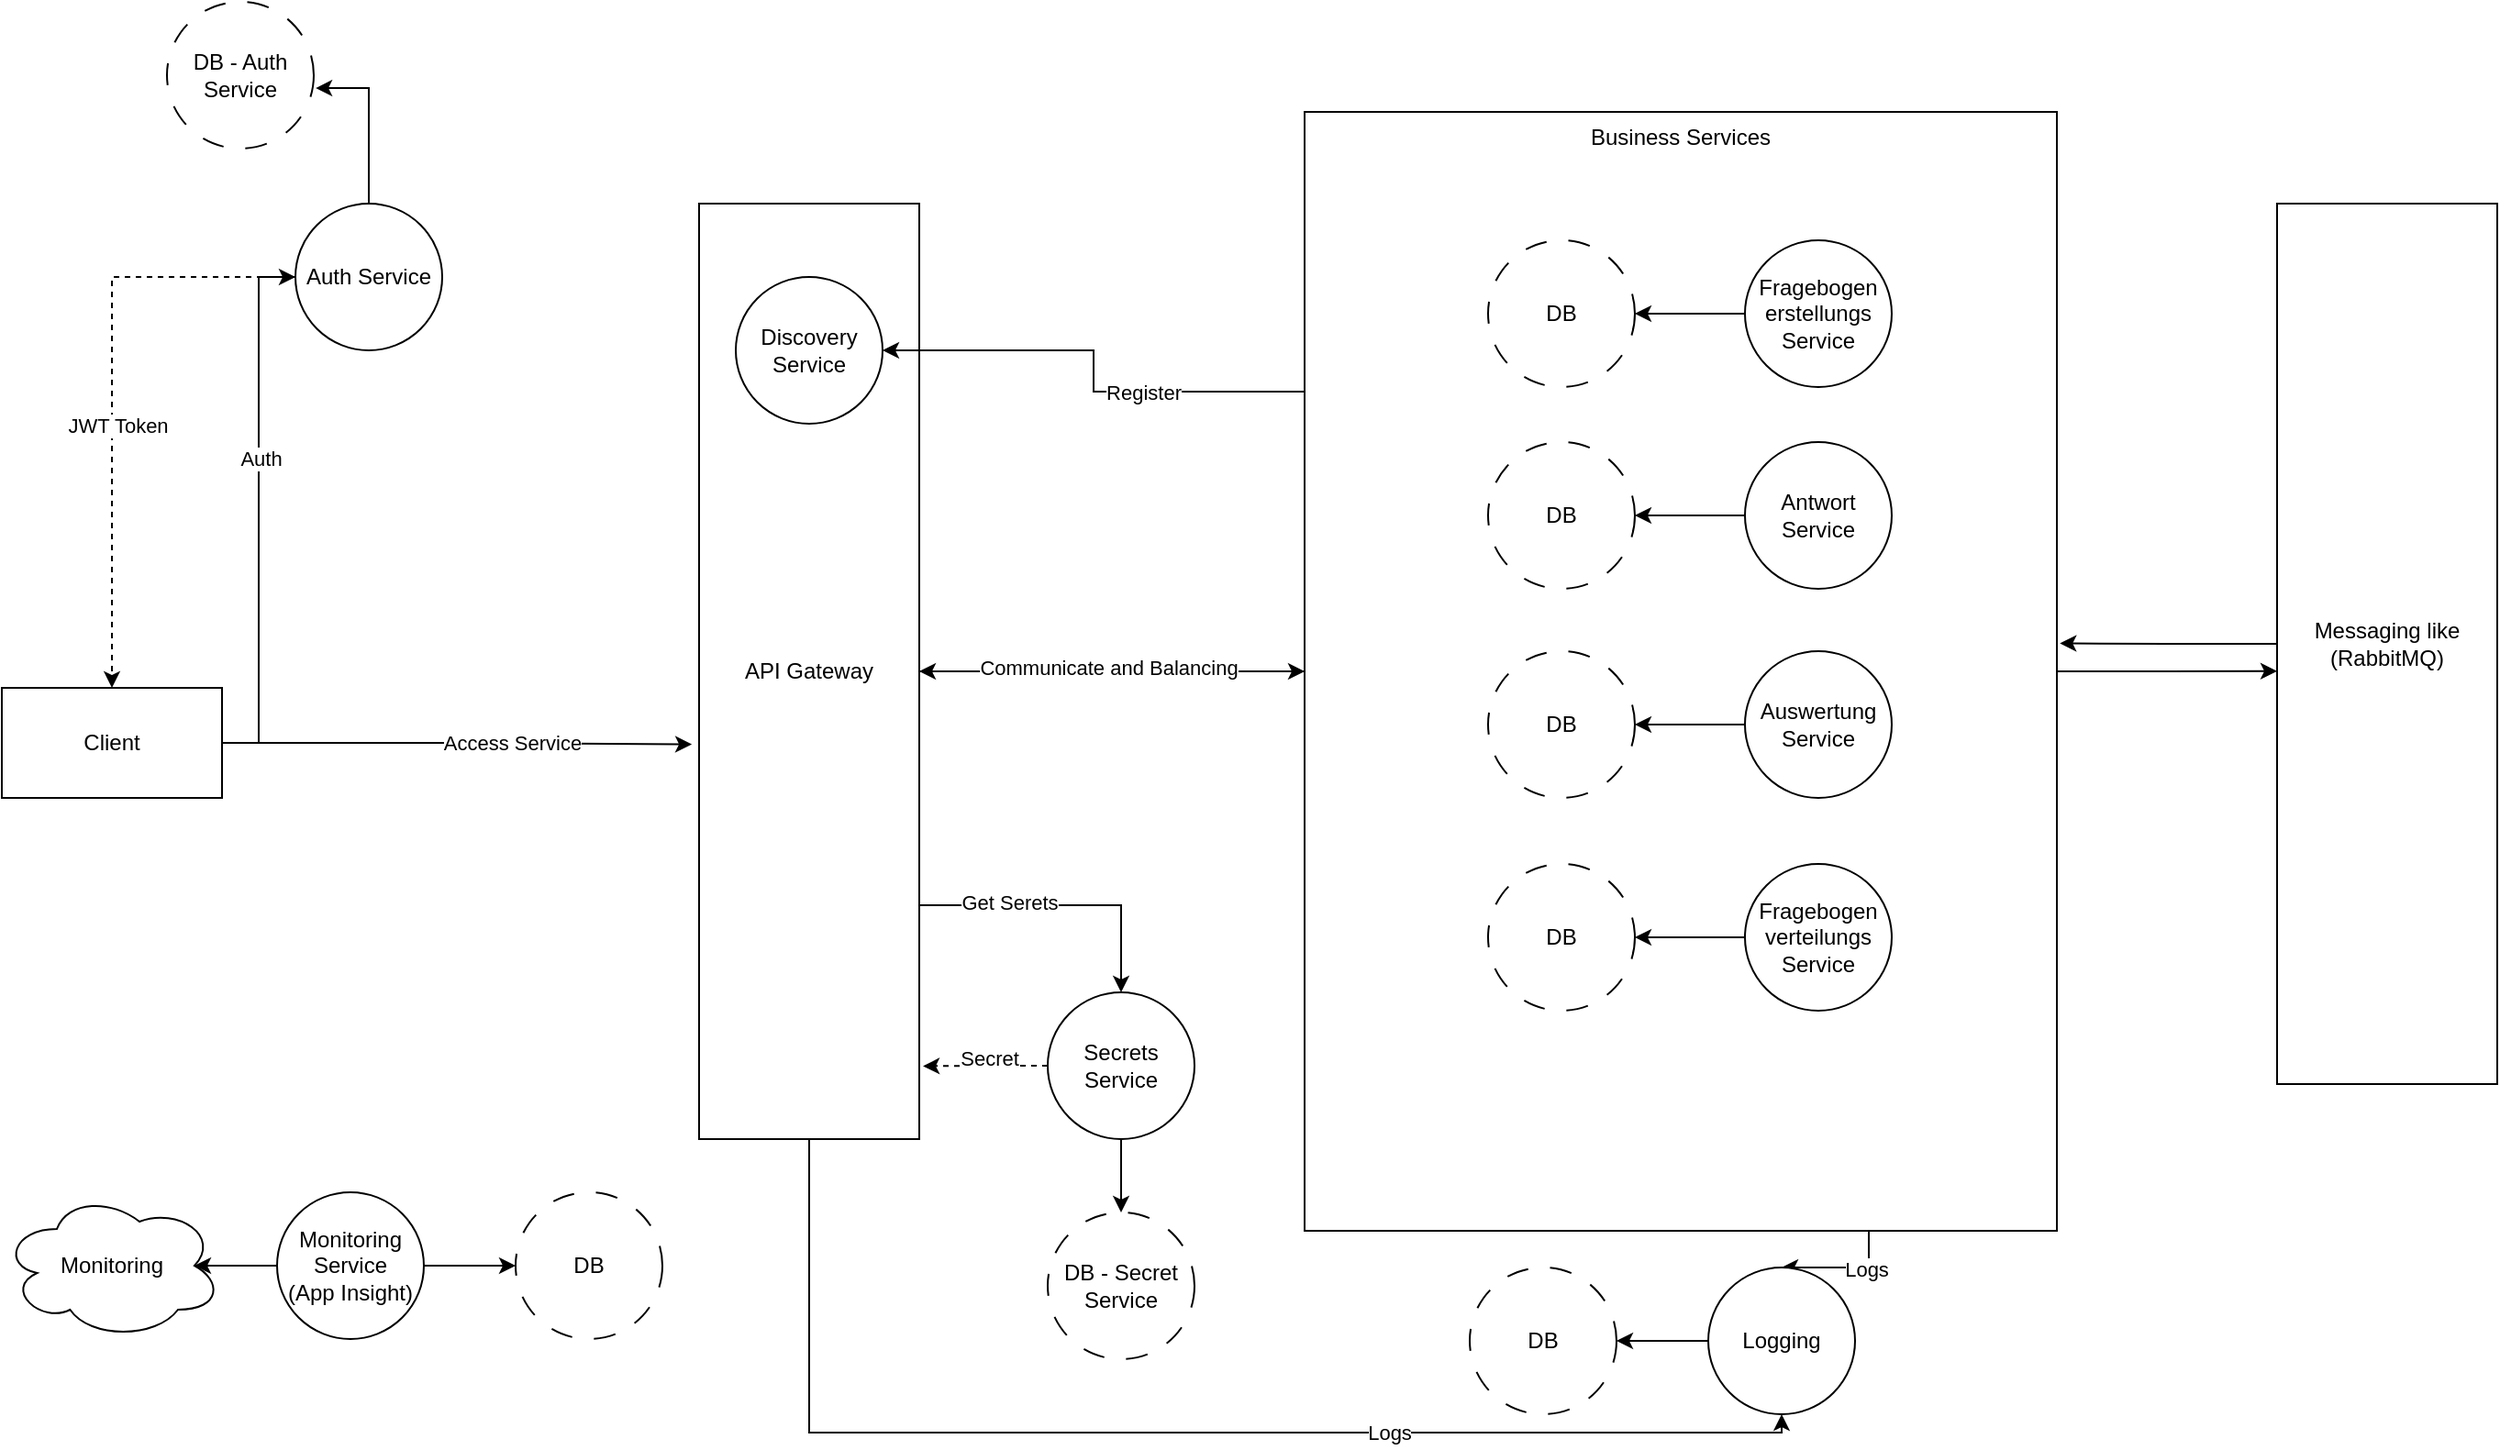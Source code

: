 <mxfile version="24.5.3" type="device">
  <diagram name="Seite-1" id="F9N_nI_tNudbDIIyu6NT">
    <mxGraphModel dx="2074" dy="1196" grid="1" gridSize="10" guides="1" tooltips="1" connect="1" arrows="1" fold="1" page="1" pageScale="1" pageWidth="1169" pageHeight="827" math="0" shadow="0">
      <root>
        <mxCell id="0" />
        <mxCell id="1" parent="0" />
        <mxCell id="yXVZHOr-DBT7YtHFAfdL-3" style="edgeStyle=orthogonalEdgeStyle;rounded=0;orthogonalLoop=1;jettySize=auto;html=1;entryX=0;entryY=0.5;entryDx=0;entryDy=0;" edge="1" parent="1" source="yXVZHOr-DBT7YtHFAfdL-1" target="yXVZHOr-DBT7YtHFAfdL-2">
          <mxGeometry relative="1" as="geometry" />
        </mxCell>
        <mxCell id="yXVZHOr-DBT7YtHFAfdL-4" value="Auth" style="edgeLabel;html=1;align=center;verticalAlign=middle;resizable=0;points=[];" vertex="1" connectable="0" parent="yXVZHOr-DBT7YtHFAfdL-3">
          <mxGeometry x="0.191" y="-1" relative="1" as="geometry">
            <mxPoint as="offset" />
          </mxGeometry>
        </mxCell>
        <mxCell id="yXVZHOr-DBT7YtHFAfdL-1" value="Client" style="whiteSpace=wrap;html=1;" vertex="1" parent="1">
          <mxGeometry x="30" y="395" width="120" height="60" as="geometry" />
        </mxCell>
        <mxCell id="yXVZHOr-DBT7YtHFAfdL-5" style="edgeStyle=orthogonalEdgeStyle;rounded=0;orthogonalLoop=1;jettySize=auto;html=1;entryX=0.5;entryY=0;entryDx=0;entryDy=0;dashed=1;" edge="1" parent="1" source="yXVZHOr-DBT7YtHFAfdL-2" target="yXVZHOr-DBT7YtHFAfdL-1">
          <mxGeometry relative="1" as="geometry" />
        </mxCell>
        <mxCell id="yXVZHOr-DBT7YtHFAfdL-6" value="JWT Token" style="edgeLabel;html=1;align=center;verticalAlign=middle;resizable=0;points=[];" vertex="1" connectable="0" parent="yXVZHOr-DBT7YtHFAfdL-5">
          <mxGeometry x="0.117" y="3" relative="1" as="geometry">
            <mxPoint as="offset" />
          </mxGeometry>
        </mxCell>
        <mxCell id="yXVZHOr-DBT7YtHFAfdL-2" value="Auth Service" style="ellipse;whiteSpace=wrap;html=1;" vertex="1" parent="1">
          <mxGeometry x="190" y="131" width="80" height="80" as="geometry" />
        </mxCell>
        <mxCell id="yXVZHOr-DBT7YtHFAfdL-8" value="DB - Auth Service" style="ellipse;whiteSpace=wrap;html=1;dashed=1;dashPattern=12 12;" vertex="1" parent="1">
          <mxGeometry x="120" y="21" width="80" height="80" as="geometry" />
        </mxCell>
        <mxCell id="yXVZHOr-DBT7YtHFAfdL-9" style="edgeStyle=orthogonalEdgeStyle;rounded=0;orthogonalLoop=1;jettySize=auto;html=1;entryX=1.013;entryY=0.588;entryDx=0;entryDy=0;entryPerimeter=0;" edge="1" parent="1" source="yXVZHOr-DBT7YtHFAfdL-2" target="yXVZHOr-DBT7YtHFAfdL-8">
          <mxGeometry relative="1" as="geometry" />
        </mxCell>
        <mxCell id="yXVZHOr-DBT7YtHFAfdL-17" style="edgeStyle=orthogonalEdgeStyle;rounded=0;orthogonalLoop=1;jettySize=auto;html=1;entryX=0;entryY=0.5;entryDx=0;entryDy=0;" edge="1" parent="1" source="yXVZHOr-DBT7YtHFAfdL-10" target="yXVZHOr-DBT7YtHFAfdL-15">
          <mxGeometry relative="1" as="geometry" />
        </mxCell>
        <mxCell id="yXVZHOr-DBT7YtHFAfdL-19" style="edgeStyle=orthogonalEdgeStyle;rounded=0;orthogonalLoop=1;jettySize=auto;html=1;exitX=1;exitY=0.75;exitDx=0;exitDy=0;entryX=0.5;entryY=0;entryDx=0;entryDy=0;" edge="1" parent="1" source="yXVZHOr-DBT7YtHFAfdL-10" target="yXVZHOr-DBT7YtHFAfdL-16">
          <mxGeometry relative="1" as="geometry" />
        </mxCell>
        <mxCell id="yXVZHOr-DBT7YtHFAfdL-21" value="Get Serets" style="edgeLabel;html=1;align=center;verticalAlign=middle;resizable=0;points=[];" vertex="1" connectable="0" parent="yXVZHOr-DBT7YtHFAfdL-19">
          <mxGeometry x="-0.378" y="3" relative="1" as="geometry">
            <mxPoint y="1" as="offset" />
          </mxGeometry>
        </mxCell>
        <mxCell id="yXVZHOr-DBT7YtHFAfdL-51" style="edgeStyle=orthogonalEdgeStyle;rounded=0;orthogonalLoop=1;jettySize=auto;html=1;entryX=0.5;entryY=1;entryDx=0;entryDy=0;" edge="1" parent="1" source="yXVZHOr-DBT7YtHFAfdL-10" target="yXVZHOr-DBT7YtHFAfdL-42">
          <mxGeometry relative="1" as="geometry">
            <Array as="points">
              <mxPoint x="470" y="801" />
              <mxPoint x="1000" y="801" />
            </Array>
          </mxGeometry>
        </mxCell>
        <mxCell id="yXVZHOr-DBT7YtHFAfdL-52" value="Logs" style="edgeLabel;html=1;align=center;verticalAlign=middle;resizable=0;points=[];" vertex="1" connectable="0" parent="yXVZHOr-DBT7YtHFAfdL-51">
          <mxGeometry x="0.36" relative="1" as="geometry">
            <mxPoint as="offset" />
          </mxGeometry>
        </mxCell>
        <mxCell id="yXVZHOr-DBT7YtHFAfdL-10" value="API Gateway" style="whiteSpace=wrap;html=1;" vertex="1" parent="1">
          <mxGeometry x="410" y="131" width="120" height="510" as="geometry" />
        </mxCell>
        <mxCell id="yXVZHOr-DBT7YtHFAfdL-11" style="edgeStyle=orthogonalEdgeStyle;rounded=0;orthogonalLoop=1;jettySize=auto;html=1;entryX=-0.033;entryY=0.578;entryDx=0;entryDy=0;entryPerimeter=0;" edge="1" parent="1" source="yXVZHOr-DBT7YtHFAfdL-1" target="yXVZHOr-DBT7YtHFAfdL-10">
          <mxGeometry relative="1" as="geometry" />
        </mxCell>
        <mxCell id="yXVZHOr-DBT7YtHFAfdL-12" value="Access Service" style="edgeLabel;html=1;align=center;verticalAlign=middle;resizable=0;points=[];" vertex="1" connectable="0" parent="yXVZHOr-DBT7YtHFAfdL-11">
          <mxGeometry x="0.237" y="1" relative="1" as="geometry">
            <mxPoint as="offset" />
          </mxGeometry>
        </mxCell>
        <mxCell id="yXVZHOr-DBT7YtHFAfdL-14" value="Discovery Service" style="ellipse;whiteSpace=wrap;html=1;" vertex="1" parent="1">
          <mxGeometry x="430" y="171" width="80" height="80" as="geometry" />
        </mxCell>
        <mxCell id="yXVZHOr-DBT7YtHFAfdL-18" style="edgeStyle=orthogonalEdgeStyle;rounded=0;orthogonalLoop=1;jettySize=auto;html=1;entryX=1;entryY=0.5;entryDx=0;entryDy=0;" edge="1" parent="1" source="yXVZHOr-DBT7YtHFAfdL-15" target="yXVZHOr-DBT7YtHFAfdL-10">
          <mxGeometry relative="1" as="geometry" />
        </mxCell>
        <mxCell id="yXVZHOr-DBT7YtHFAfdL-20" value="Communicate and Balancing" style="edgeLabel;html=1;align=center;verticalAlign=middle;resizable=0;points=[];" vertex="1" connectable="0" parent="yXVZHOr-DBT7YtHFAfdL-18">
          <mxGeometry x="0.019" y="-2" relative="1" as="geometry">
            <mxPoint as="offset" />
          </mxGeometry>
        </mxCell>
        <mxCell id="yXVZHOr-DBT7YtHFAfdL-47" style="edgeStyle=orthogonalEdgeStyle;rounded=0;orthogonalLoop=1;jettySize=auto;html=1;exitX=0;exitY=0.25;exitDx=0;exitDy=0;" edge="1" parent="1" source="yXVZHOr-DBT7YtHFAfdL-15" target="yXVZHOr-DBT7YtHFAfdL-14">
          <mxGeometry relative="1" as="geometry" />
        </mxCell>
        <mxCell id="yXVZHOr-DBT7YtHFAfdL-48" value="Register" style="edgeLabel;html=1;align=center;verticalAlign=middle;resizable=0;points=[];" vertex="1" connectable="0" parent="yXVZHOr-DBT7YtHFAfdL-47">
          <mxGeometry x="-0.303" relative="1" as="geometry">
            <mxPoint as="offset" />
          </mxGeometry>
        </mxCell>
        <mxCell id="yXVZHOr-DBT7YtHFAfdL-49" style="edgeStyle=orthogonalEdgeStyle;rounded=0;orthogonalLoop=1;jettySize=auto;html=1;exitX=0.75;exitY=1;exitDx=0;exitDy=0;entryX=0.5;entryY=0;entryDx=0;entryDy=0;" edge="1" parent="1" source="yXVZHOr-DBT7YtHFAfdL-15" target="yXVZHOr-DBT7YtHFAfdL-42">
          <mxGeometry relative="1" as="geometry" />
        </mxCell>
        <mxCell id="yXVZHOr-DBT7YtHFAfdL-50" value="Logs" style="edgeLabel;html=1;align=center;verticalAlign=middle;resizable=0;points=[];" vertex="1" connectable="0" parent="yXVZHOr-DBT7YtHFAfdL-49">
          <mxGeometry x="-0.363" y="1" relative="1" as="geometry">
            <mxPoint as="offset" />
          </mxGeometry>
        </mxCell>
        <mxCell id="yXVZHOr-DBT7YtHFAfdL-15" value="Business Services" style="whiteSpace=wrap;html=1;verticalAlign=top;" vertex="1" parent="1">
          <mxGeometry x="740" y="81" width="410" height="610" as="geometry" />
        </mxCell>
        <mxCell id="yXVZHOr-DBT7YtHFAfdL-23" style="edgeStyle=orthogonalEdgeStyle;rounded=0;orthogonalLoop=1;jettySize=auto;html=1;entryX=0.5;entryY=0;entryDx=0;entryDy=0;" edge="1" parent="1" source="yXVZHOr-DBT7YtHFAfdL-16" target="yXVZHOr-DBT7YtHFAfdL-22">
          <mxGeometry relative="1" as="geometry" />
        </mxCell>
        <mxCell id="yXVZHOr-DBT7YtHFAfdL-16" value="Secrets Service" style="ellipse;whiteSpace=wrap;html=1;" vertex="1" parent="1">
          <mxGeometry x="600" y="561" width="80" height="80" as="geometry" />
        </mxCell>
        <mxCell id="yXVZHOr-DBT7YtHFAfdL-22" value="DB - Secret Service" style="ellipse;whiteSpace=wrap;html=1;dashed=1;dashPattern=12 12;" vertex="1" parent="1">
          <mxGeometry x="600" y="681" width="80" height="80" as="geometry" />
        </mxCell>
        <mxCell id="yXVZHOr-DBT7YtHFAfdL-24" style="edgeStyle=orthogonalEdgeStyle;rounded=0;orthogonalLoop=1;jettySize=auto;html=1;entryX=1.017;entryY=0.922;entryDx=0;entryDy=0;entryPerimeter=0;dashed=1;" edge="1" parent="1" source="yXVZHOr-DBT7YtHFAfdL-16" target="yXVZHOr-DBT7YtHFAfdL-10">
          <mxGeometry relative="1" as="geometry" />
        </mxCell>
        <mxCell id="yXVZHOr-DBT7YtHFAfdL-25" value="Secret" style="edgeLabel;html=1;align=center;verticalAlign=middle;resizable=0;points=[];" vertex="1" connectable="0" parent="yXVZHOr-DBT7YtHFAfdL-24">
          <mxGeometry x="-0.09" y="-4" relative="1" as="geometry">
            <mxPoint x="-1" as="offset" />
          </mxGeometry>
        </mxCell>
        <mxCell id="yXVZHOr-DBT7YtHFAfdL-26" value="Messaging like&lt;div&gt;(RabbitMQ)&lt;/div&gt;" style="whiteSpace=wrap;html=1;" vertex="1" parent="1">
          <mxGeometry x="1270" y="131" width="120" height="480" as="geometry" />
        </mxCell>
        <mxCell id="yXVZHOr-DBT7YtHFAfdL-27" style="edgeStyle=orthogonalEdgeStyle;rounded=0;orthogonalLoop=1;jettySize=auto;html=1;entryX=1.004;entryY=0.475;entryDx=0;entryDy=0;entryPerimeter=0;" edge="1" parent="1" source="yXVZHOr-DBT7YtHFAfdL-26" target="yXVZHOr-DBT7YtHFAfdL-15">
          <mxGeometry relative="1" as="geometry" />
        </mxCell>
        <mxCell id="yXVZHOr-DBT7YtHFAfdL-28" style="edgeStyle=orthogonalEdgeStyle;rounded=0;orthogonalLoop=1;jettySize=auto;html=1;entryX=0;entryY=0.531;entryDx=0;entryDy=0;entryPerimeter=0;" edge="1" parent="1" source="yXVZHOr-DBT7YtHFAfdL-15" target="yXVZHOr-DBT7YtHFAfdL-26">
          <mxGeometry relative="1" as="geometry" />
        </mxCell>
        <mxCell id="yXVZHOr-DBT7YtHFAfdL-37" style="edgeStyle=orthogonalEdgeStyle;rounded=0;orthogonalLoop=1;jettySize=auto;html=1;exitX=0;exitY=0.5;exitDx=0;exitDy=0;entryX=1;entryY=0.5;entryDx=0;entryDy=0;" edge="1" parent="1" source="yXVZHOr-DBT7YtHFAfdL-29" target="yXVZHOr-DBT7YtHFAfdL-36">
          <mxGeometry relative="1" as="geometry" />
        </mxCell>
        <mxCell id="yXVZHOr-DBT7YtHFAfdL-29" value="Fragebogen&lt;div&gt;erstellungs&lt;/div&gt;&lt;div&gt;Service&lt;/div&gt;" style="ellipse;whiteSpace=wrap;html=1;" vertex="1" parent="1">
          <mxGeometry x="980" y="151" width="80" height="80" as="geometry" />
        </mxCell>
        <mxCell id="yXVZHOr-DBT7YtHFAfdL-38" style="edgeStyle=orthogonalEdgeStyle;rounded=0;orthogonalLoop=1;jettySize=auto;html=1;entryX=1;entryY=0.5;entryDx=0;entryDy=0;" edge="1" parent="1" source="yXVZHOr-DBT7YtHFAfdL-30" target="yXVZHOr-DBT7YtHFAfdL-35">
          <mxGeometry relative="1" as="geometry" />
        </mxCell>
        <mxCell id="yXVZHOr-DBT7YtHFAfdL-30" value="Antwort&lt;div&gt;Service&lt;/div&gt;" style="ellipse;whiteSpace=wrap;html=1;" vertex="1" parent="1">
          <mxGeometry x="980" y="261" width="80" height="80" as="geometry" />
        </mxCell>
        <mxCell id="yXVZHOr-DBT7YtHFAfdL-39" style="edgeStyle=orthogonalEdgeStyle;rounded=0;orthogonalLoop=1;jettySize=auto;html=1;" edge="1" parent="1" source="yXVZHOr-DBT7YtHFAfdL-31" target="yXVZHOr-DBT7YtHFAfdL-34">
          <mxGeometry relative="1" as="geometry" />
        </mxCell>
        <mxCell id="yXVZHOr-DBT7YtHFAfdL-31" value="Auswertung&lt;div&gt;Service&lt;/div&gt;" style="ellipse;whiteSpace=wrap;html=1;" vertex="1" parent="1">
          <mxGeometry x="980" y="375" width="80" height="80" as="geometry" />
        </mxCell>
        <mxCell id="yXVZHOr-DBT7YtHFAfdL-40" style="edgeStyle=orthogonalEdgeStyle;rounded=0;orthogonalLoop=1;jettySize=auto;html=1;entryX=1;entryY=0.5;entryDx=0;entryDy=0;" edge="1" parent="1" source="yXVZHOr-DBT7YtHFAfdL-32" target="yXVZHOr-DBT7YtHFAfdL-33">
          <mxGeometry relative="1" as="geometry" />
        </mxCell>
        <mxCell id="yXVZHOr-DBT7YtHFAfdL-32" value="Fragebogen&lt;div&gt;verteilungs&lt;/div&gt;&lt;div&gt;Service&lt;/div&gt;" style="ellipse;whiteSpace=wrap;html=1;" vertex="1" parent="1">
          <mxGeometry x="980" y="491" width="80" height="80" as="geometry" />
        </mxCell>
        <mxCell id="yXVZHOr-DBT7YtHFAfdL-33" value="DB" style="ellipse;whiteSpace=wrap;html=1;dashed=1;dashPattern=12 12;" vertex="1" parent="1">
          <mxGeometry x="840" y="491" width="80" height="80" as="geometry" />
        </mxCell>
        <mxCell id="yXVZHOr-DBT7YtHFAfdL-34" value="DB" style="ellipse;whiteSpace=wrap;html=1;dashed=1;dashPattern=12 12;" vertex="1" parent="1">
          <mxGeometry x="840" y="375" width="80" height="80" as="geometry" />
        </mxCell>
        <mxCell id="yXVZHOr-DBT7YtHFAfdL-35" value="DB" style="ellipse;whiteSpace=wrap;html=1;dashed=1;dashPattern=12 12;" vertex="1" parent="1">
          <mxGeometry x="840" y="261" width="80" height="80" as="geometry" />
        </mxCell>
        <mxCell id="yXVZHOr-DBT7YtHFAfdL-36" value="DB" style="ellipse;whiteSpace=wrap;html=1;dashed=1;dashPattern=12 12;" vertex="1" parent="1">
          <mxGeometry x="840" y="151" width="80" height="80" as="geometry" />
        </mxCell>
        <mxCell id="yXVZHOr-DBT7YtHFAfdL-44" style="edgeStyle=orthogonalEdgeStyle;rounded=0;orthogonalLoop=1;jettySize=auto;html=1;entryX=1;entryY=0.5;entryDx=0;entryDy=0;" edge="1" parent="1" source="yXVZHOr-DBT7YtHFAfdL-42" target="yXVZHOr-DBT7YtHFAfdL-43">
          <mxGeometry relative="1" as="geometry" />
        </mxCell>
        <mxCell id="yXVZHOr-DBT7YtHFAfdL-42" value="Logging" style="ellipse;whiteSpace=wrap;html=1;" vertex="1" parent="1">
          <mxGeometry x="960" y="711" width="80" height="80" as="geometry" />
        </mxCell>
        <mxCell id="yXVZHOr-DBT7YtHFAfdL-43" value="DB" style="ellipse;whiteSpace=wrap;html=1;dashed=1;dashPattern=12 12;" vertex="1" parent="1">
          <mxGeometry x="830" y="711" width="80" height="80" as="geometry" />
        </mxCell>
        <mxCell id="yXVZHOr-DBT7YtHFAfdL-54" value="Monitoring" style="ellipse;shape=cloud;whiteSpace=wrap;html=1;" vertex="1" parent="1">
          <mxGeometry x="30" y="670" width="120" height="80" as="geometry" />
        </mxCell>
        <mxCell id="yXVZHOr-DBT7YtHFAfdL-59" style="edgeStyle=orthogonalEdgeStyle;rounded=0;orthogonalLoop=1;jettySize=auto;html=1;exitX=1;exitY=0.5;exitDx=0;exitDy=0;entryX=0;entryY=0.5;entryDx=0;entryDy=0;" edge="1" parent="1" source="yXVZHOr-DBT7YtHFAfdL-55" target="yXVZHOr-DBT7YtHFAfdL-57">
          <mxGeometry relative="1" as="geometry" />
        </mxCell>
        <mxCell id="yXVZHOr-DBT7YtHFAfdL-55" value="Monitoring Service&lt;div&gt;(App Insight)&lt;/div&gt;" style="ellipse;whiteSpace=wrap;html=1;" vertex="1" parent="1">
          <mxGeometry x="180" y="670" width="80" height="80" as="geometry" />
        </mxCell>
        <mxCell id="yXVZHOr-DBT7YtHFAfdL-56" style="edgeStyle=orthogonalEdgeStyle;rounded=0;orthogonalLoop=1;jettySize=auto;html=1;entryX=0.875;entryY=0.5;entryDx=0;entryDy=0;entryPerimeter=0;" edge="1" parent="1" source="yXVZHOr-DBT7YtHFAfdL-55" target="yXVZHOr-DBT7YtHFAfdL-54">
          <mxGeometry relative="1" as="geometry" />
        </mxCell>
        <mxCell id="yXVZHOr-DBT7YtHFAfdL-57" value="DB" style="ellipse;whiteSpace=wrap;html=1;dashed=1;dashPattern=12 12;" vertex="1" parent="1">
          <mxGeometry x="310" y="670" width="80" height="80" as="geometry" />
        </mxCell>
      </root>
    </mxGraphModel>
  </diagram>
</mxfile>
